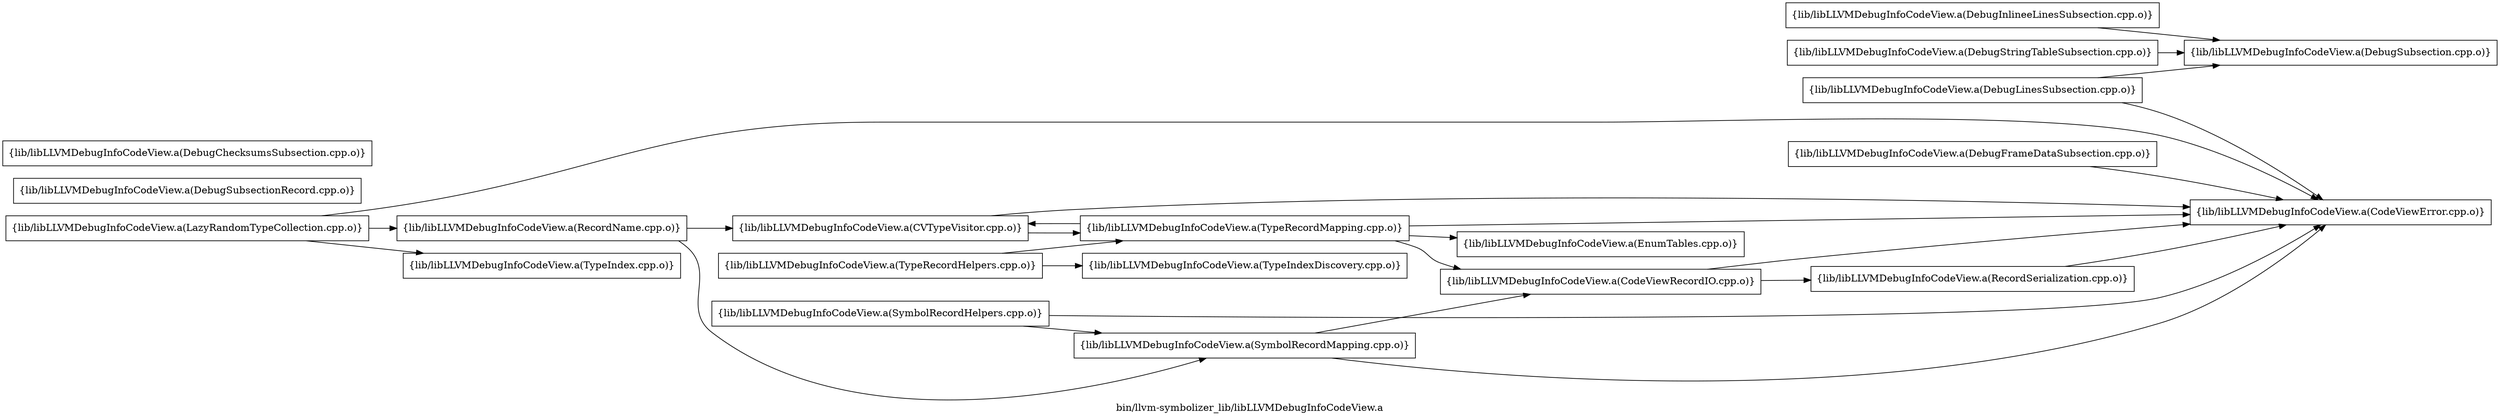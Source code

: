 digraph "bin/llvm-symbolizer_lib/libLLVMDebugInfoCodeView.a" {
	label="bin/llvm-symbolizer_lib/libLLVMDebugInfoCodeView.a";
	rankdir=LR;
	{ rank=same; Node0x55f808f8f2b8;  }

	Node0x55f808f8f2b8 [shape=record,shape=box,group=0,label="{lib/libLLVMDebugInfoCodeView.a(DebugLinesSubsection.cpp.o)}"];
	Node0x55f808f8f2b8 -> Node0x55f808f8d7d8;
	Node0x55f808f8f2b8 -> Node0x55f808f90de8;
	Node0x55f808f8d7d8 [shape=record,shape=box,group=0,label="{lib/libLLVMDebugInfoCodeView.a(DebugSubsection.cpp.o)}"];
	Node0x55f808f8ddc8 [shape=record,shape=box,group=0,label="{lib/libLLVMDebugInfoCodeView.a(DebugSubsectionRecord.cpp.o)}"];
	Node0x55f808f8cab8 [shape=record,shape=box,group=0,label="{lib/libLLVMDebugInfoCodeView.a(RecordSerialization.cpp.o)}"];
	Node0x55f808f8cab8 -> Node0x55f808f90de8;
	Node0x55f808f8b348 [shape=record,shape=box,group=0,label="{lib/libLLVMDebugInfoCodeView.a(SymbolRecordMapping.cpp.o)}"];
	Node0x55f808f8b348 -> Node0x55f808f8be38;
	Node0x55f808f8b348 -> Node0x55f808f90de8;
	Node0x55f808f90de8 [shape=record,shape=box,group=0,label="{lib/libLLVMDebugInfoCodeView.a(CodeViewError.cpp.o)}"];
	Node0x55f808f8eb38 [shape=record,shape=box,group=0,label="{lib/libLLVMDebugInfoCodeView.a(DebugChecksumsSubsection.cpp.o)}"];
	Node0x55f808f91838 [shape=record,shape=box,group=0,label="{lib/libLLVMDebugInfoCodeView.a(TypeRecordHelpers.cpp.o)}"];
	Node0x55f808f91838 -> Node0x55f808f922d8;
	Node0x55f808f91838 -> Node0x55f808f91e28;
	Node0x55f808f91e28 [shape=record,shape=box,group=0,label="{lib/libLLVMDebugInfoCodeView.a(TypeRecordMapping.cpp.o)}"];
	Node0x55f808f91e28 -> Node0x55f808f8be38;
	Node0x55f808f91e28 -> Node0x55f808f90de8;
	Node0x55f808f91e28 -> Node0x55f808f8f8a8;
	Node0x55f808f91e28 -> Node0x55f808f8de18;
	Node0x55f808f8f7b8 [shape=record,shape=box,group=0,label="{lib/libLLVMDebugInfoCodeView.a(DebugStringTableSubsection.cpp.o)}"];
	Node0x55f808f8f7b8 -> Node0x55f808f8d7d8;
	Node0x55f808f8e728 [shape=record,shape=box,group=0,label="{lib/libLLVMDebugInfoCodeView.a(LazyRandomTypeCollection.cpp.o)}"];
	Node0x55f808f8e728 -> Node0x55f808f8c3d8;
	Node0x55f808f8e728 -> Node0x55f808f90de8;
	Node0x55f808f8e728 -> Node0x55f808f91018;
	Node0x55f808f8c3d8 [shape=record,shape=box,group=0,label="{lib/libLLVMDebugInfoCodeView.a(RecordName.cpp.o)}"];
	Node0x55f808f8c3d8 -> Node0x55f808f8b348;
	Node0x55f808f8c3d8 -> Node0x55f808f8f8a8;
	Node0x55f808f8f3f8 [shape=record,shape=box,group=0,label="{lib/libLLVMDebugInfoCodeView.a(DebugFrameDataSubsection.cpp.o)}"];
	Node0x55f808f8f3f8 -> Node0x55f808f90de8;
	Node0x55f808f8f8a8 [shape=record,shape=box,group=0,label="{lib/libLLVMDebugInfoCodeView.a(CVTypeVisitor.cpp.o)}"];
	Node0x55f808f8f8a8 -> Node0x55f808f90de8;
	Node0x55f808f8f8a8 -> Node0x55f808f91e28;
	Node0x55f808f91478 [shape=record,shape=box,group=0,label="{lib/libLLVMDebugInfoCodeView.a(DebugInlineeLinesSubsection.cpp.o)}"];
	Node0x55f808f91478 -> Node0x55f808f8d7d8;
	Node0x55f808f91018 [shape=record,shape=box,group=0,label="{lib/libLLVMDebugInfoCodeView.a(TypeIndex.cpp.o)}"];
	Node0x55f808f8d418 [shape=record,shape=box,group=0,label="{lib/libLLVMDebugInfoCodeView.a(SymbolRecordHelpers.cpp.o)}"];
	Node0x55f808f8d418 -> Node0x55f808f8b348;
	Node0x55f808f8d418 -> Node0x55f808f90de8;
	Node0x55f808f8be38 [shape=record,shape=box,group=0,label="{lib/libLLVMDebugInfoCodeView.a(CodeViewRecordIO.cpp.o)}"];
	Node0x55f808f8be38 -> Node0x55f808f8cab8;
	Node0x55f808f8be38 -> Node0x55f808f90de8;
	Node0x55f808f922d8 [shape=record,shape=box,group=0,label="{lib/libLLVMDebugInfoCodeView.a(TypeIndexDiscovery.cpp.o)}"];
	Node0x55f808f8de18 [shape=record,shape=box,group=0,label="{lib/libLLVMDebugInfoCodeView.a(EnumTables.cpp.o)}"];
}
